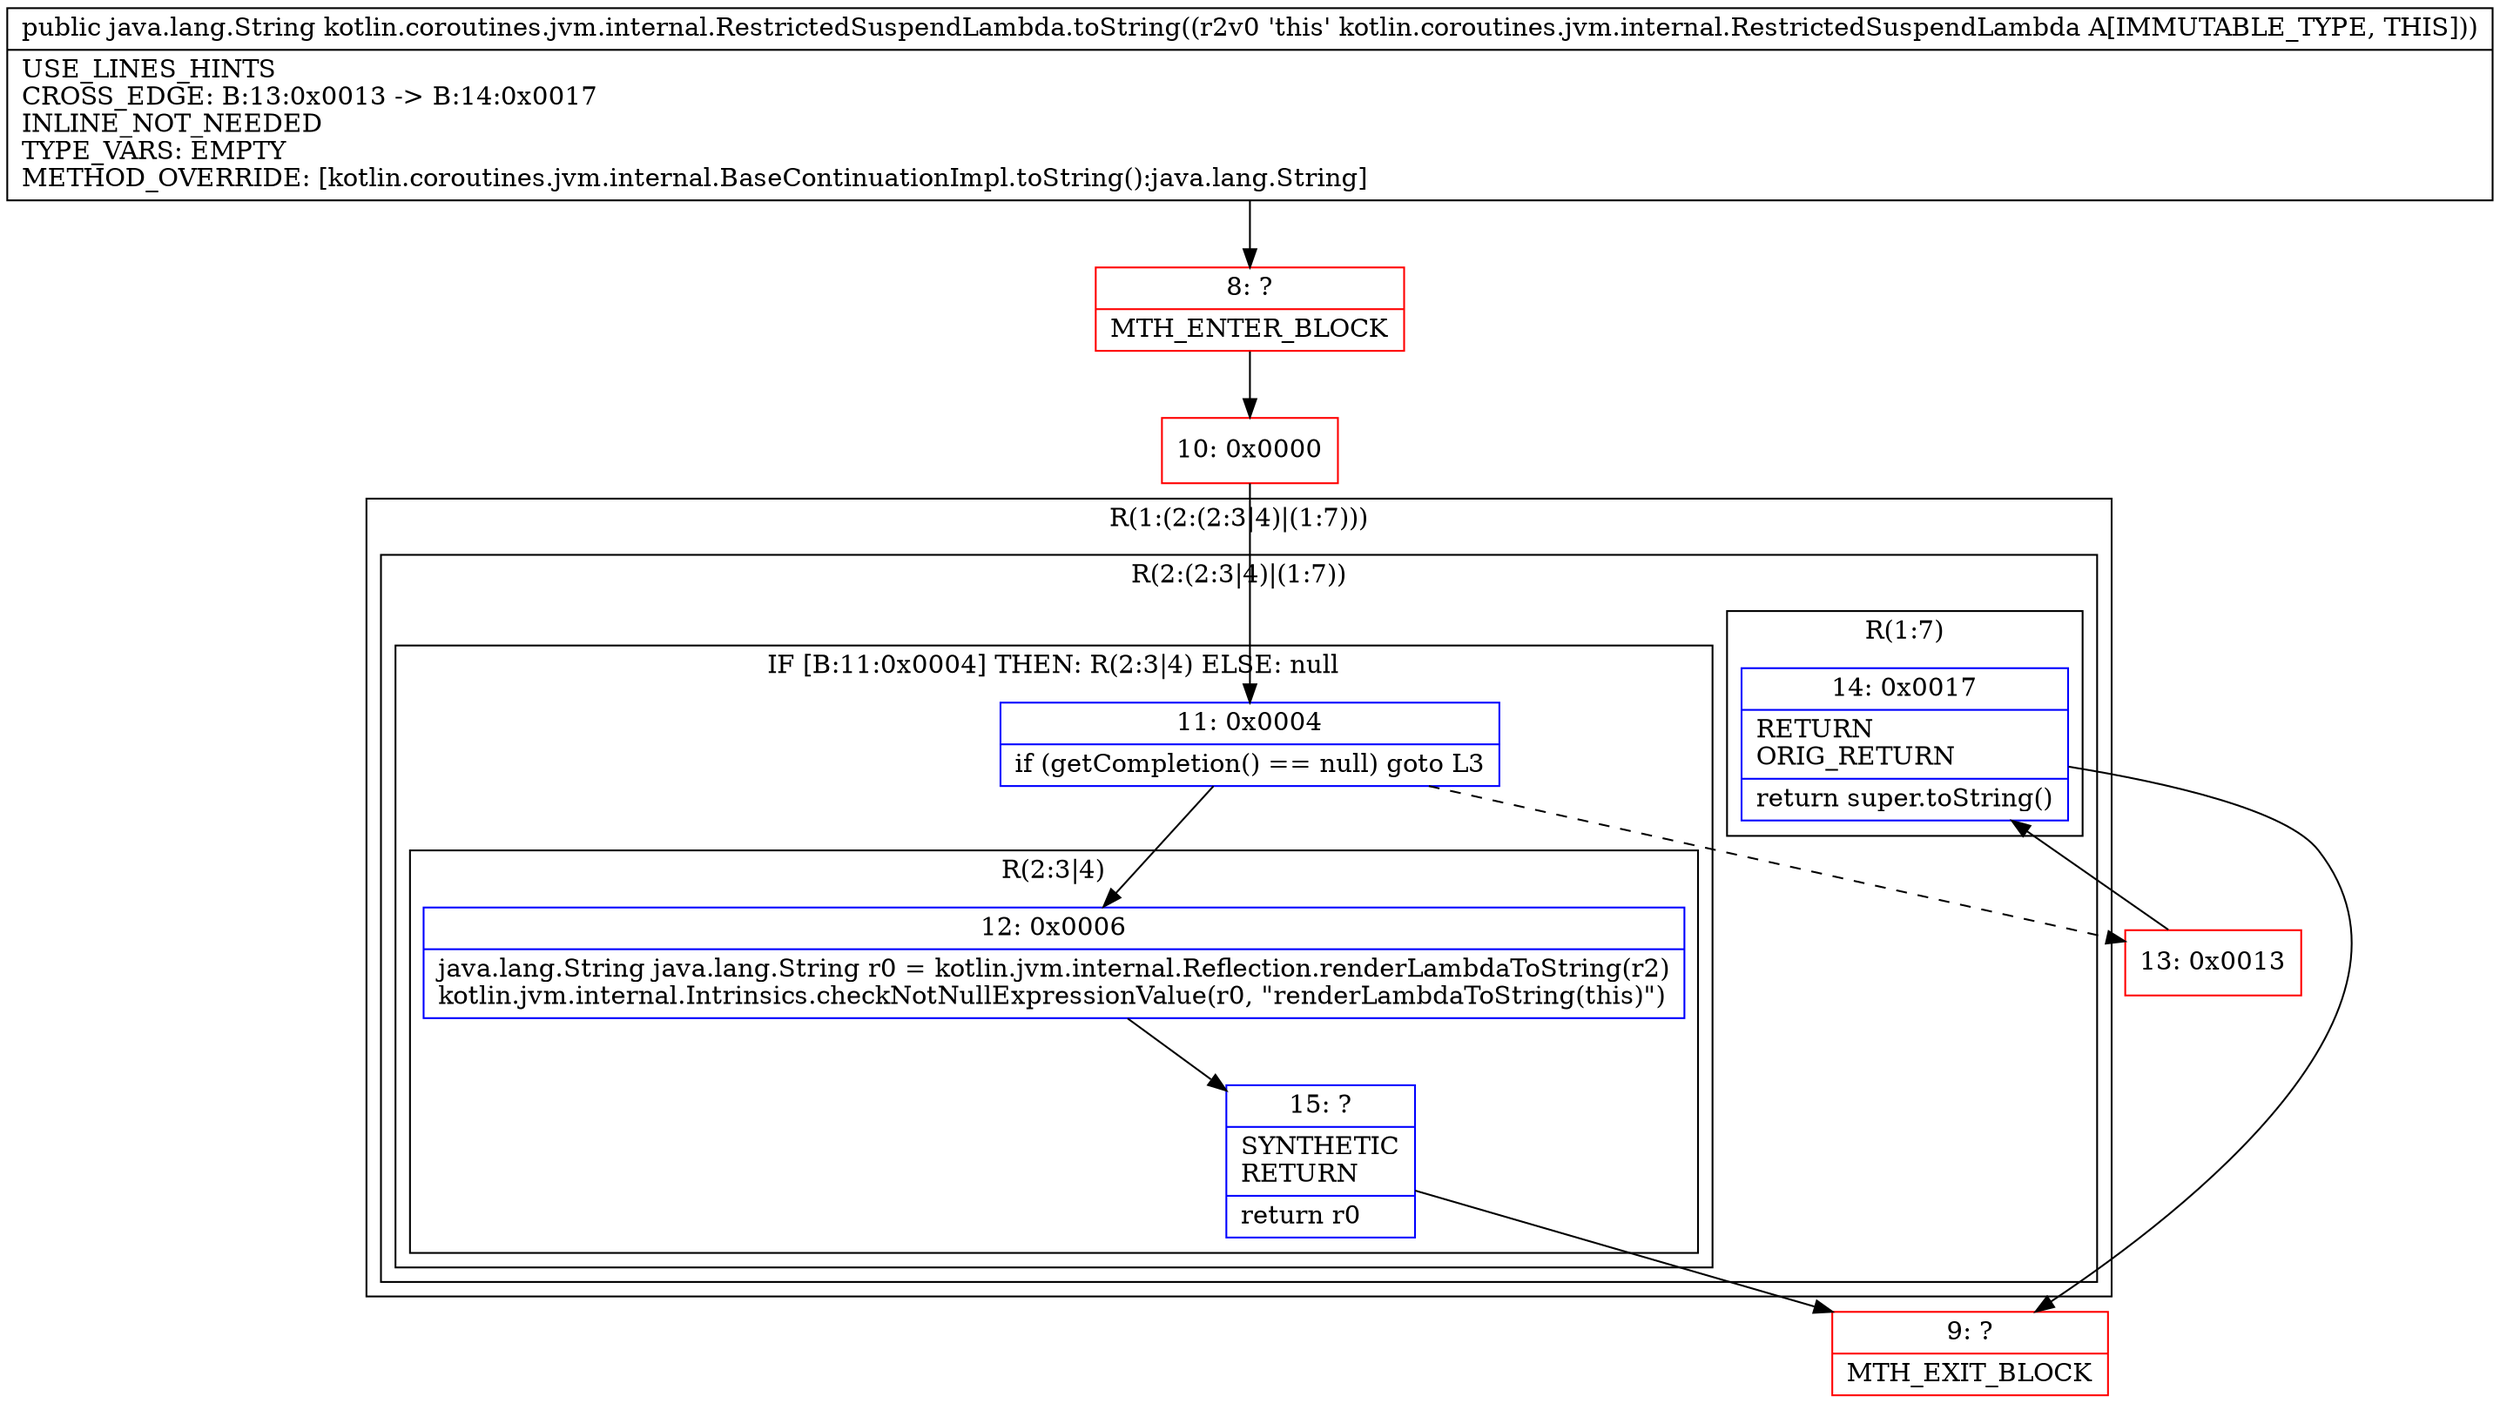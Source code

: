 digraph "CFG forkotlin.coroutines.jvm.internal.RestrictedSuspendLambda.toString()Ljava\/lang\/String;" {
subgraph cluster_Region_1251950103 {
label = "R(1:(2:(2:3|4)|(1:7)))";
node [shape=record,color=blue];
subgraph cluster_Region_25175325 {
label = "R(2:(2:3|4)|(1:7))";
node [shape=record,color=blue];
subgraph cluster_IfRegion_1628225971 {
label = "IF [B:11:0x0004] THEN: R(2:3|4) ELSE: null";
node [shape=record,color=blue];
Node_11 [shape=record,label="{11\:\ 0x0004|if (getCompletion() == null) goto L3\l}"];
subgraph cluster_Region_45801264 {
label = "R(2:3|4)";
node [shape=record,color=blue];
Node_12 [shape=record,label="{12\:\ 0x0006|java.lang.String java.lang.String r0 = kotlin.jvm.internal.Reflection.renderLambdaToString(r2)\lkotlin.jvm.internal.Intrinsics.checkNotNullExpressionValue(r0, \"renderLambdaToString(this)\")\l}"];
Node_15 [shape=record,label="{15\:\ ?|SYNTHETIC\lRETURN\l|return r0\l}"];
}
}
subgraph cluster_Region_1054220626 {
label = "R(1:7)";
node [shape=record,color=blue];
Node_14 [shape=record,label="{14\:\ 0x0017|RETURN\lORIG_RETURN\l|return super.toString()\l}"];
}
}
}
Node_8 [shape=record,color=red,label="{8\:\ ?|MTH_ENTER_BLOCK\l}"];
Node_10 [shape=record,color=red,label="{10\:\ 0x0000}"];
Node_9 [shape=record,color=red,label="{9\:\ ?|MTH_EXIT_BLOCK\l}"];
Node_13 [shape=record,color=red,label="{13\:\ 0x0013}"];
MethodNode[shape=record,label="{public java.lang.String kotlin.coroutines.jvm.internal.RestrictedSuspendLambda.toString((r2v0 'this' kotlin.coroutines.jvm.internal.RestrictedSuspendLambda A[IMMUTABLE_TYPE, THIS]))  | USE_LINES_HINTS\lCROSS_EDGE: B:13:0x0013 \-\> B:14:0x0017\lINLINE_NOT_NEEDED\lTYPE_VARS: EMPTY\lMETHOD_OVERRIDE: [kotlin.coroutines.jvm.internal.BaseContinuationImpl.toString():java.lang.String]\l}"];
MethodNode -> Node_8;Node_11 -> Node_12;
Node_11 -> Node_13[style=dashed];
Node_12 -> Node_15;
Node_15 -> Node_9;
Node_14 -> Node_9;
Node_8 -> Node_10;
Node_10 -> Node_11;
Node_13 -> Node_14;
}

